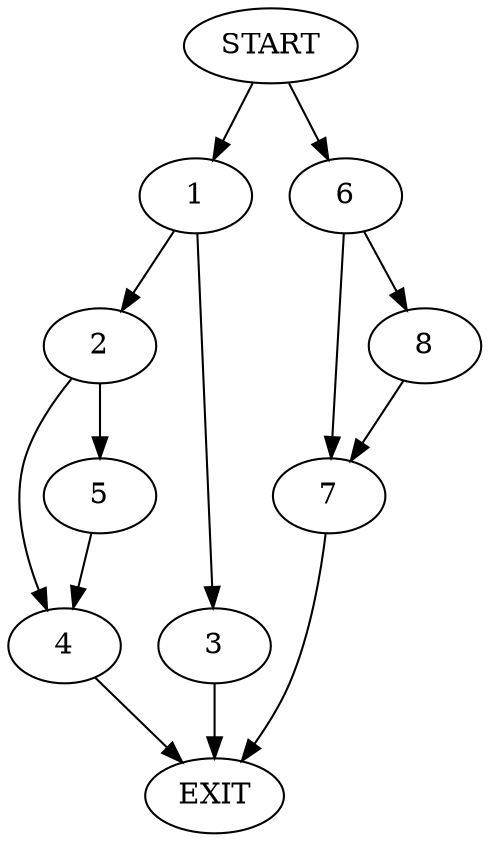 digraph {
0 [label="START"]
9 [label="EXIT"]
0 -> 1
1 -> 2
1 -> 3
2 -> 4
2 -> 5
3 -> 9
5 -> 4
4 -> 9
0 -> 6
6 -> 7
6 -> 8
8 -> 7
7 -> 9
}
